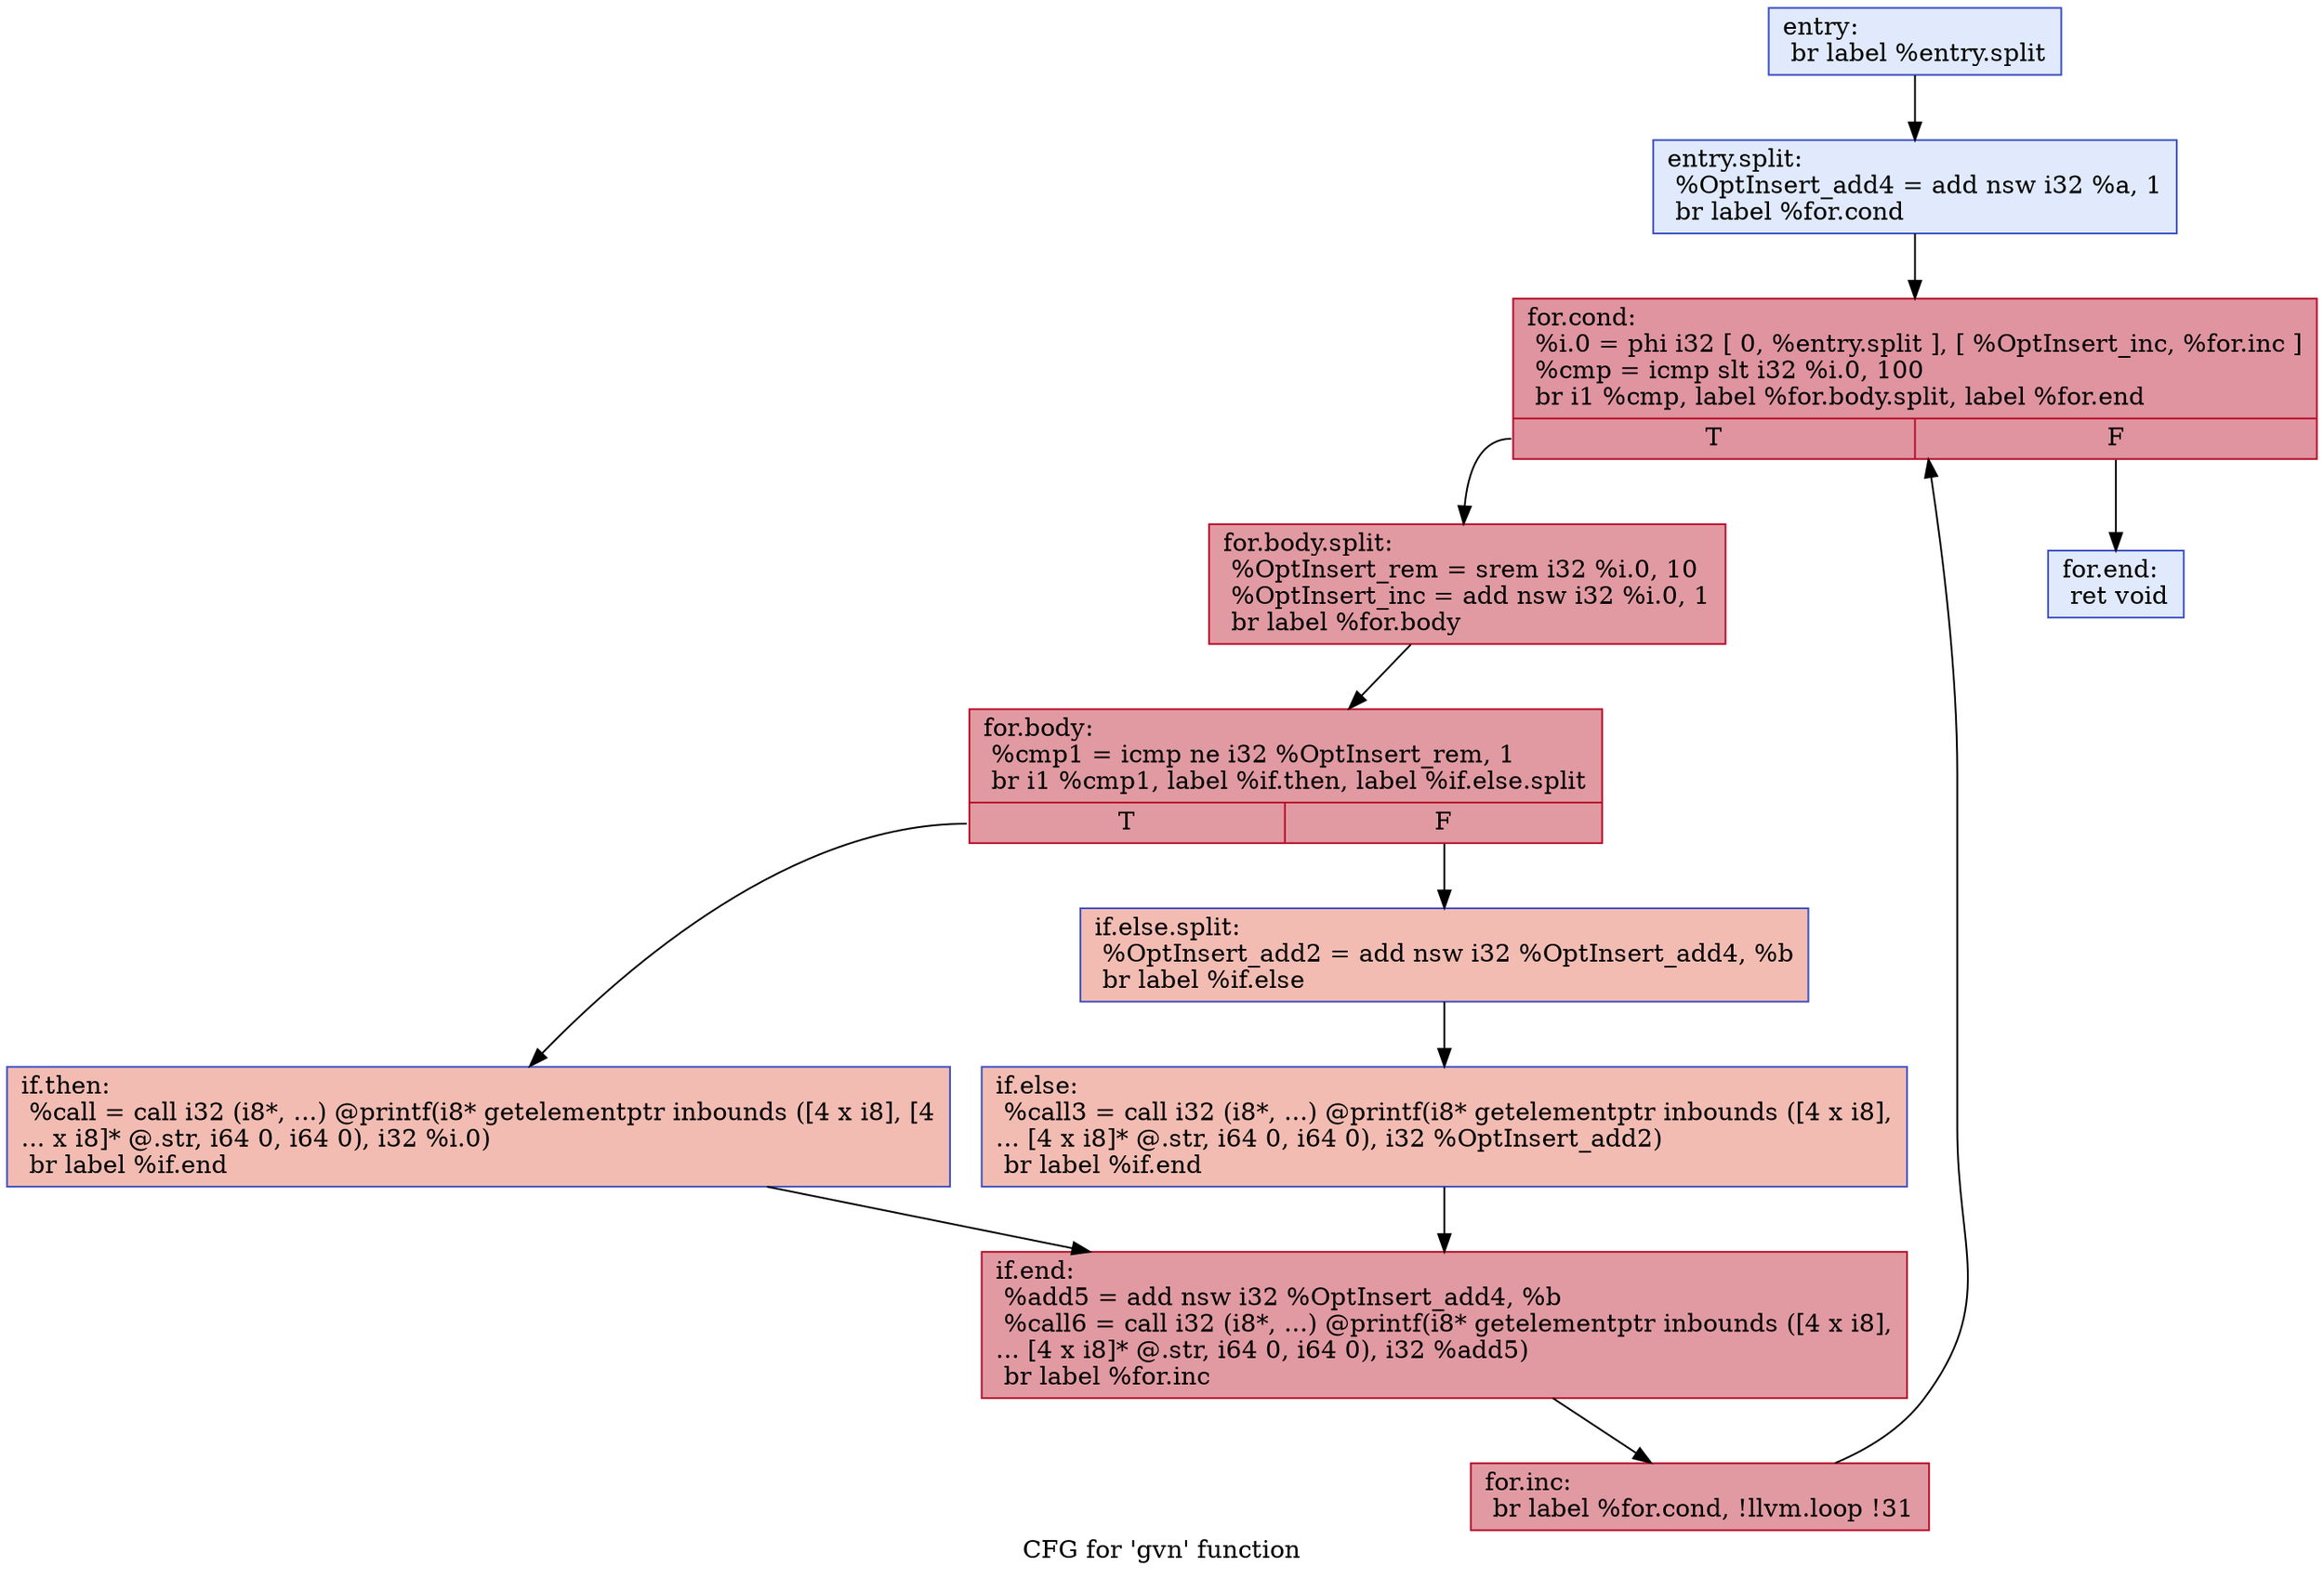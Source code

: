 digraph "CFG for 'gvn' function" {
	label="CFG for 'gvn' function";

	Node0x55c40cadf640 [shape=record,color="#3d50c3ff", style=filled, fillcolor="#b9d0f970",label="{entry:\l  br label %entry.split\l}"];
	Node0x55c40cadf640 -> Node0x55c40caf03e0;
	Node0x55c40caf03e0 [shape=record,color="#3d50c3ff", style=filled, fillcolor="#b9d0f970",label="{entry.split:                                      \l  %OptInsert_add4 = add nsw i32 %a, 1\l  br label %for.cond\l}"];
	Node0x55c40caf03e0 -> Node0x55c40caf0430;
	Node0x55c40caf0430 [shape=record,color="#b70d28ff", style=filled, fillcolor="#b70d2870",label="{for.cond:                                         \l  %i.0 = phi i32 [ 0, %entry.split ], [ %OptInsert_inc, %for.inc ]\l  %cmp = icmp slt i32 %i.0, 100\l  br i1 %cmp, label %for.body.split, label %for.end\l|{<s0>T|<s1>F}}"];
	Node0x55c40caf0430:s0 -> Node0x55c40caf0480;
	Node0x55c40caf0430:s1 -> Node0x55c40caf06b0;
	Node0x55c40caf0480 [shape=record,color="#b70d28ff", style=filled, fillcolor="#bb1b2c70",label="{for.body.split:                                   \l  %OptInsert_rem = srem i32 %i.0, 10\l  %OptInsert_inc = add nsw i32 %i.0, 1\l  br label %for.body\l}"];
	Node0x55c40caf0480 -> Node0x55c40caf04d0;
	Node0x55c40caf04d0 [shape=record,color="#b70d28ff", style=filled, fillcolor="#bb1b2c70",label="{for.body:                                         \l  %cmp1 = icmp ne i32 %OptInsert_rem, 1\l  br i1 %cmp1, label %if.then, label %if.else.split\l|{<s0>T|<s1>F}}"];
	Node0x55c40caf04d0:s0 -> Node0x55c40caf0520;
	Node0x55c40caf04d0:s1 -> Node0x55c40caf0570;
	Node0x55c40caf0520 [shape=record,color="#3d50c3ff", style=filled, fillcolor="#e1675170",label="{if.then:                                          \l  %call = call i32 (i8*, ...) @printf(i8* getelementptr inbounds ([4 x i8], [4\l... x i8]* @.str, i64 0, i64 0), i32 %i.0)\l  br label %if.end\l}"];
	Node0x55c40caf0520 -> Node0x55c40caf0610;
	Node0x55c40caf0570 [shape=record,color="#3d50c3ff", style=filled, fillcolor="#e1675170",label="{if.else.split:                                    \l  %OptInsert_add2 = add nsw i32 %OptInsert_add4, %b\l  br label %if.else\l}"];
	Node0x55c40caf0570 -> Node0x55c40caf05c0;
	Node0x55c40caf05c0 [shape=record,color="#3d50c3ff", style=filled, fillcolor="#e1675170",label="{if.else:                                          \l  %call3 = call i32 (i8*, ...) @printf(i8* getelementptr inbounds ([4 x i8],\l... [4 x i8]* @.str, i64 0, i64 0), i32 %OptInsert_add2)\l  br label %if.end\l}"];
	Node0x55c40caf05c0 -> Node0x55c40caf0610;
	Node0x55c40caf0610 [shape=record,color="#b70d28ff", style=filled, fillcolor="#bb1b2c70",label="{if.end:                                           \l  %add5 = add nsw i32 %OptInsert_add4, %b\l  %call6 = call i32 (i8*, ...) @printf(i8* getelementptr inbounds ([4 x i8],\l... [4 x i8]* @.str, i64 0, i64 0), i32 %add5)\l  br label %for.inc\l}"];
	Node0x55c40caf0610 -> Node0x55c40caf0660;
	Node0x55c40caf0660 [shape=record,color="#b70d28ff", style=filled, fillcolor="#bb1b2c70",label="{for.inc:                                          \l  br label %for.cond, !llvm.loop !31\l}"];
	Node0x55c40caf0660 -> Node0x55c40caf0430;
	Node0x55c40caf06b0 [shape=record,color="#3d50c3ff", style=filled, fillcolor="#b9d0f970",label="{for.end:                                          \l  ret void\l}"];
}
